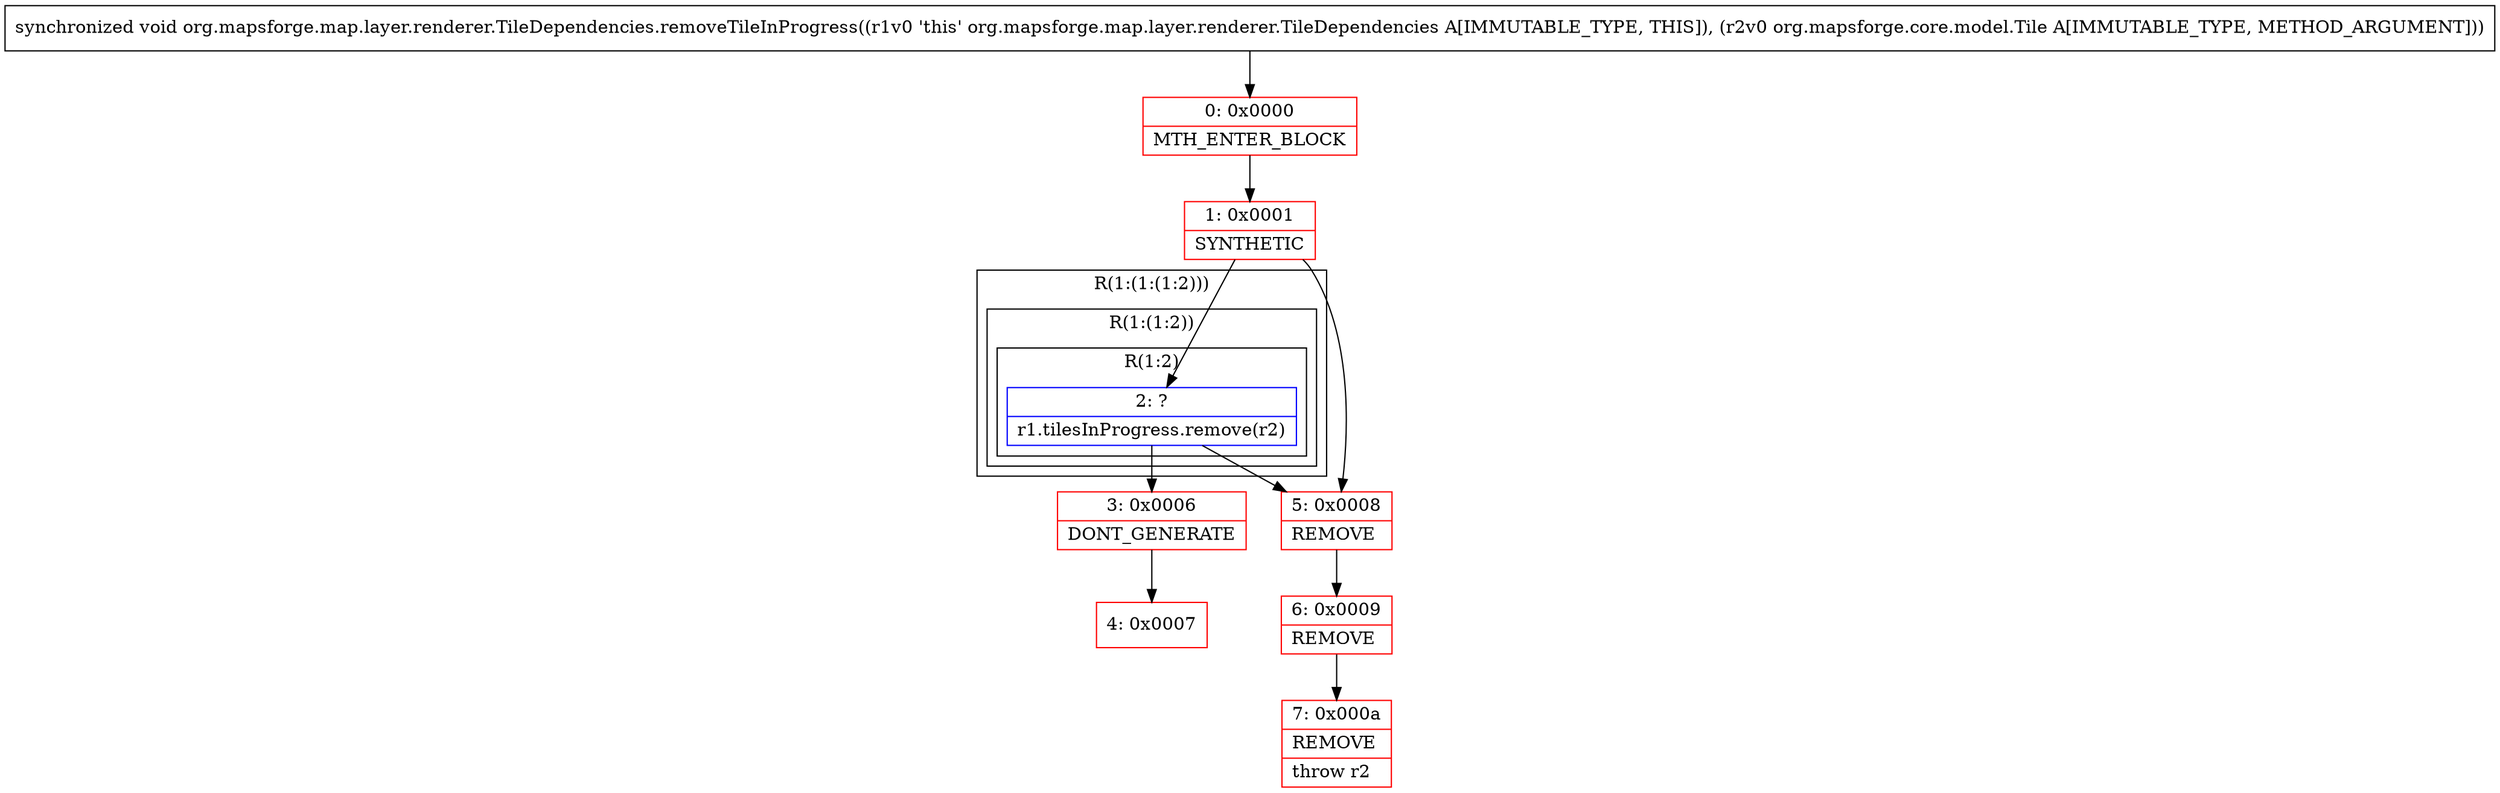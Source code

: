 digraph "CFG fororg.mapsforge.map.layer.renderer.TileDependencies.removeTileInProgress(Lorg\/mapsforge\/core\/model\/Tile;)V" {
subgraph cluster_Region_327363792 {
label = "R(1:(1:(1:2)))";
node [shape=record,color=blue];
subgraph cluster_Region_808435151 {
label = "R(1:(1:2))";
node [shape=record,color=blue];
subgraph cluster_Region_1640384210 {
label = "R(1:2)";
node [shape=record,color=blue];
Node_2 [shape=record,label="{2\:\ ?|r1.tilesInProgress.remove(r2)\l}"];
}
}
}
Node_0 [shape=record,color=red,label="{0\:\ 0x0000|MTH_ENTER_BLOCK\l}"];
Node_1 [shape=record,color=red,label="{1\:\ 0x0001|SYNTHETIC\l}"];
Node_3 [shape=record,color=red,label="{3\:\ 0x0006|DONT_GENERATE\l}"];
Node_4 [shape=record,color=red,label="{4\:\ 0x0007}"];
Node_5 [shape=record,color=red,label="{5\:\ 0x0008|REMOVE\l}"];
Node_6 [shape=record,color=red,label="{6\:\ 0x0009|REMOVE\l}"];
Node_7 [shape=record,color=red,label="{7\:\ 0x000a|REMOVE\l|throw r2\l}"];
MethodNode[shape=record,label="{synchronized void org.mapsforge.map.layer.renderer.TileDependencies.removeTileInProgress((r1v0 'this' org.mapsforge.map.layer.renderer.TileDependencies A[IMMUTABLE_TYPE, THIS]), (r2v0 org.mapsforge.core.model.Tile A[IMMUTABLE_TYPE, METHOD_ARGUMENT])) }"];
MethodNode -> Node_0;
Node_2 -> Node_3;
Node_2 -> Node_5;
Node_0 -> Node_1;
Node_1 -> Node_2;
Node_1 -> Node_5;
Node_3 -> Node_4;
Node_5 -> Node_6;
Node_6 -> Node_7;
}

